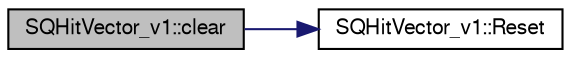 digraph "SQHitVector_v1::clear"
{
  bgcolor="transparent";
  edge [fontname="FreeSans",fontsize="10",labelfontname="FreeSans",labelfontsize="10"];
  node [fontname="FreeSans",fontsize="10",shape=record];
  rankdir="LR";
  Node1 [label="SQHitVector_v1::clear",height=0.2,width=0.4,color="black", fillcolor="grey75", style="filled" fontcolor="black"];
  Node1 -> Node2 [color="midnightblue",fontsize="10",style="solid",fontname="FreeSans"];
  Node2 [label="SQHitVector_v1::Reset",height=0.2,width=0.4,color="black",URL="$d9/dbf/classSQHitVector__v1.html#a83341fdbe1bf2afd12a25d0e27a68c3e",tooltip="Clear Event. "];
}
